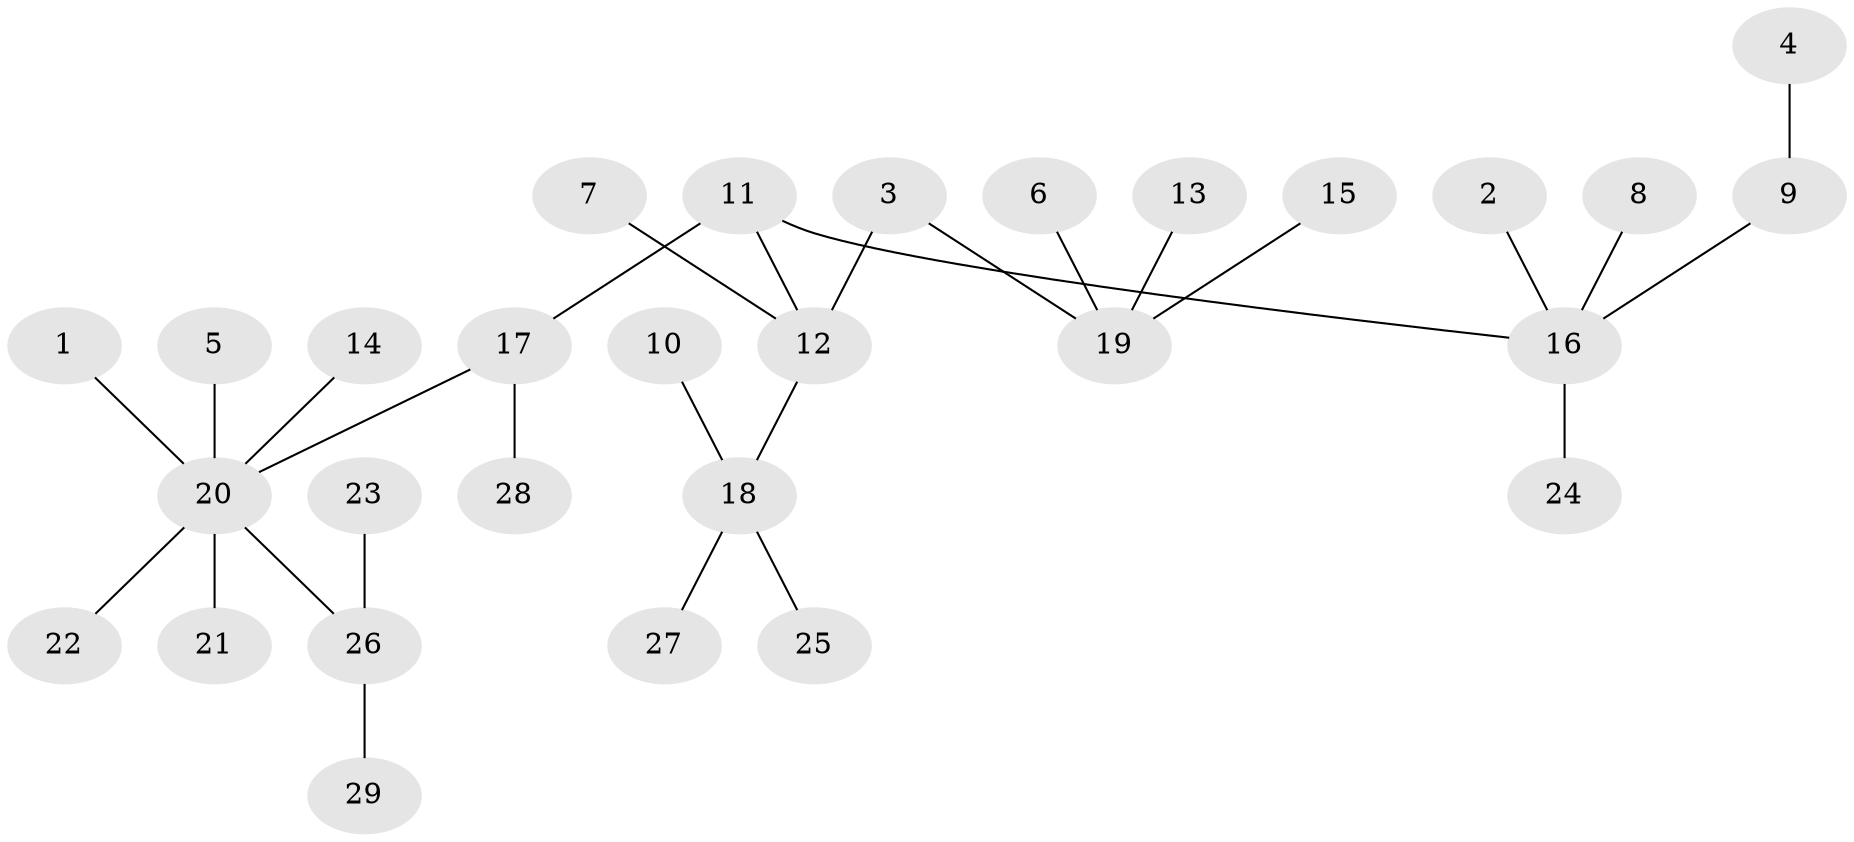 // original degree distribution, {2: 0.27586206896551724, 4: 0.017241379310344827, 8: 0.017241379310344827, 3: 0.06896551724137931, 5: 0.06896551724137931, 7: 0.017241379310344827, 1: 0.5344827586206896}
// Generated by graph-tools (version 1.1) at 2025/26/03/09/25 03:26:27]
// undirected, 29 vertices, 28 edges
graph export_dot {
graph [start="1"]
  node [color=gray90,style=filled];
  1;
  2;
  3;
  4;
  5;
  6;
  7;
  8;
  9;
  10;
  11;
  12;
  13;
  14;
  15;
  16;
  17;
  18;
  19;
  20;
  21;
  22;
  23;
  24;
  25;
  26;
  27;
  28;
  29;
  1 -- 20 [weight=1.0];
  2 -- 16 [weight=1.0];
  3 -- 12 [weight=1.0];
  3 -- 19 [weight=1.0];
  4 -- 9 [weight=1.0];
  5 -- 20 [weight=1.0];
  6 -- 19 [weight=1.0];
  7 -- 12 [weight=1.0];
  8 -- 16 [weight=1.0];
  9 -- 16 [weight=1.0];
  10 -- 18 [weight=1.0];
  11 -- 12 [weight=1.0];
  11 -- 16 [weight=1.0];
  11 -- 17 [weight=1.0];
  12 -- 18 [weight=1.0];
  13 -- 19 [weight=1.0];
  14 -- 20 [weight=1.0];
  15 -- 19 [weight=1.0];
  16 -- 24 [weight=1.0];
  17 -- 20 [weight=1.0];
  17 -- 28 [weight=1.0];
  18 -- 25 [weight=1.0];
  18 -- 27 [weight=1.0];
  20 -- 21 [weight=1.0];
  20 -- 22 [weight=1.0];
  20 -- 26 [weight=1.0];
  23 -- 26 [weight=1.0];
  26 -- 29 [weight=1.0];
}
